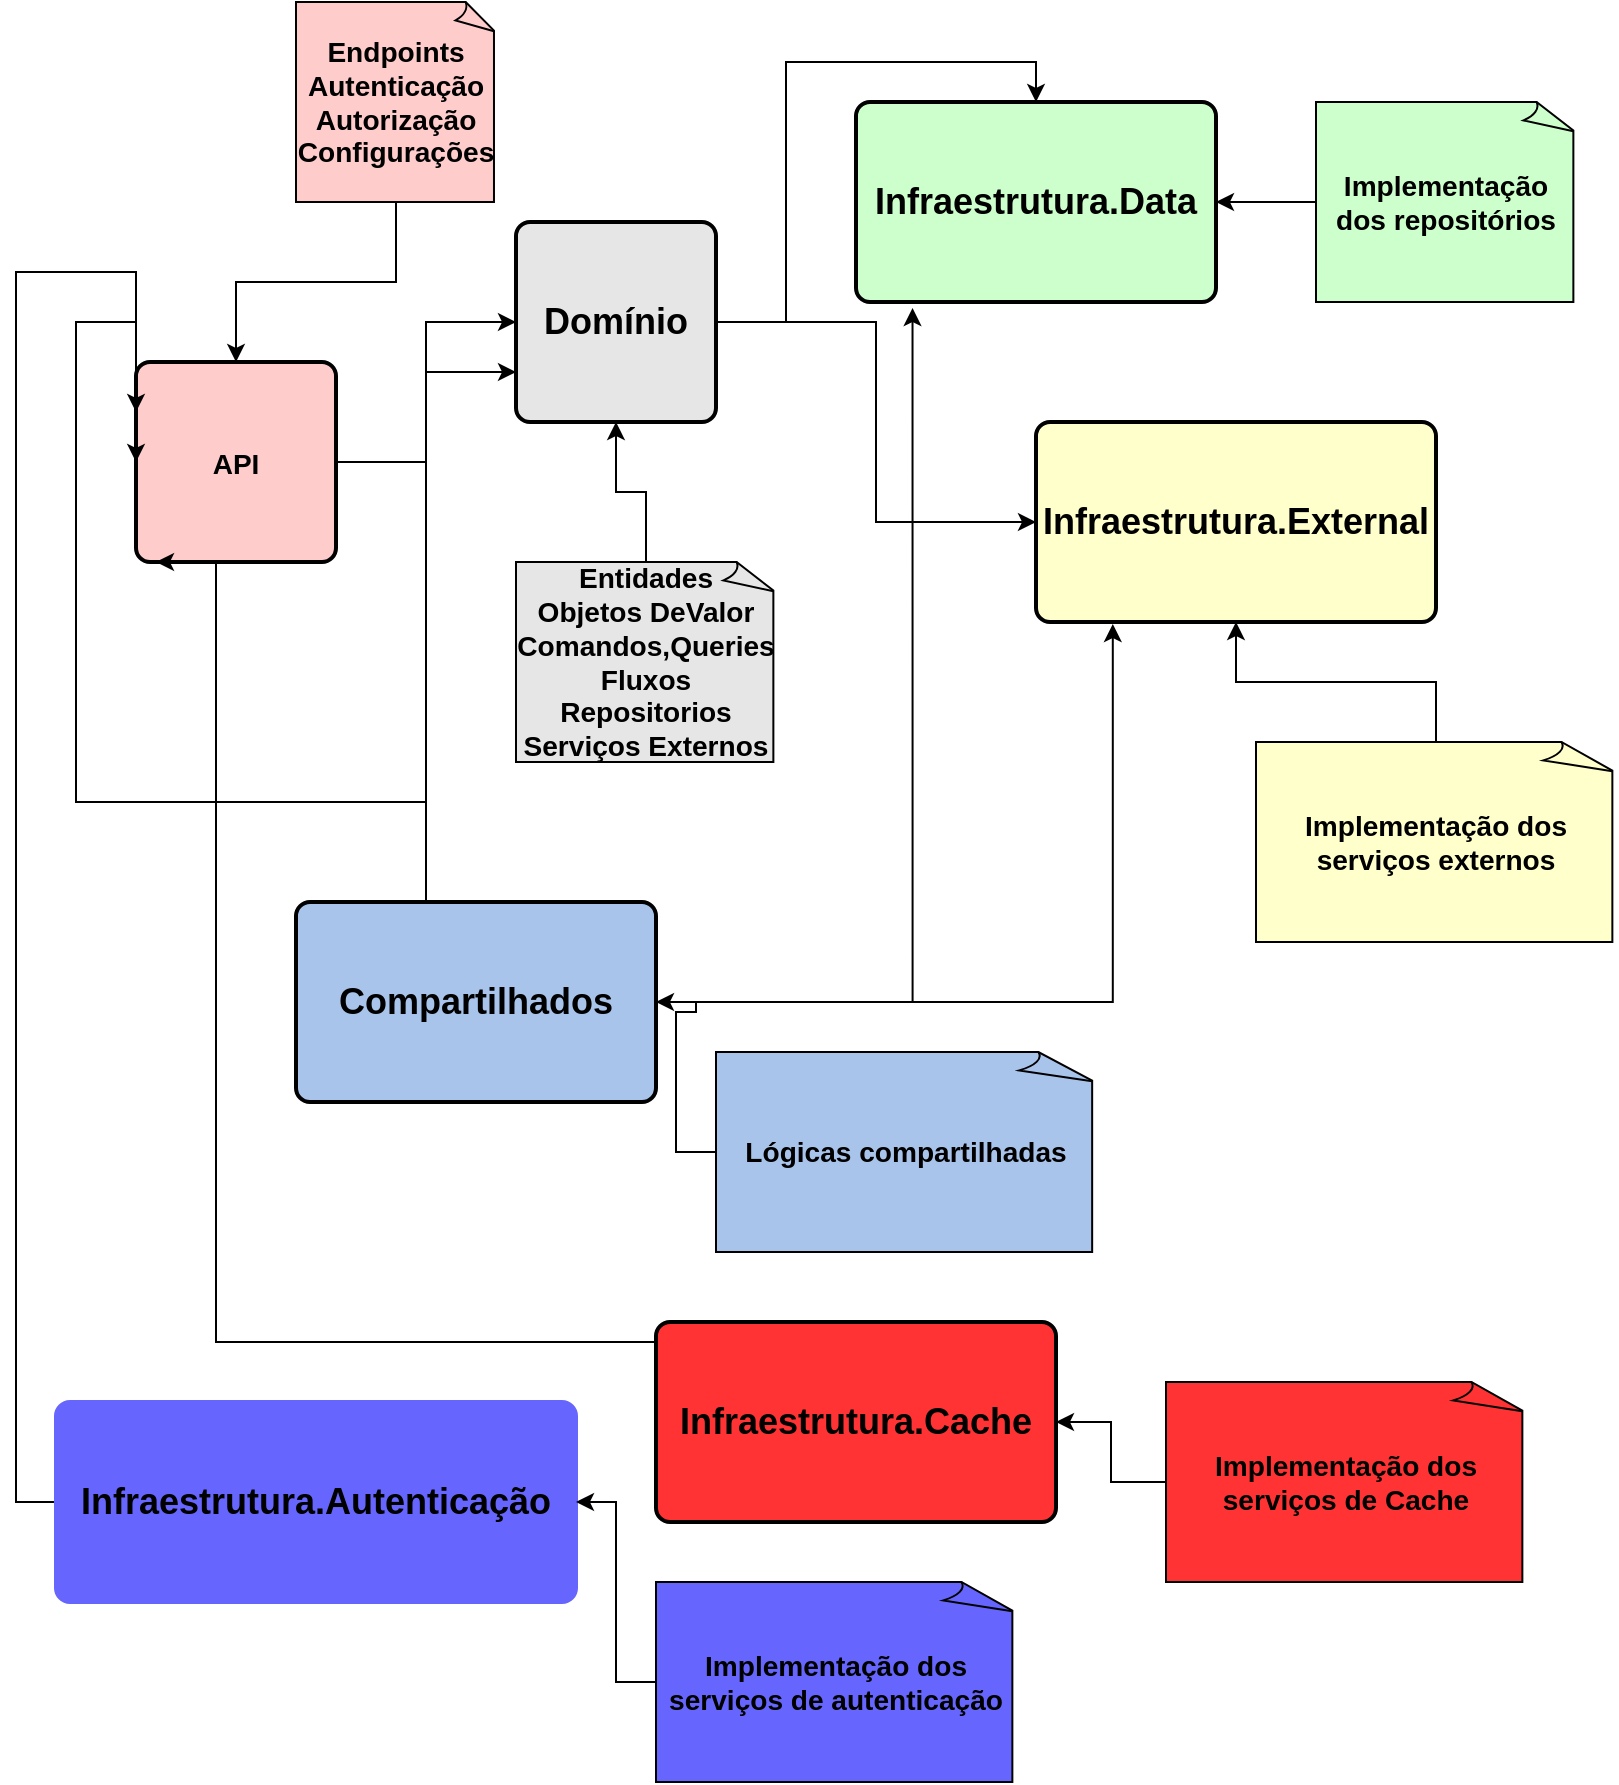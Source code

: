 <mxfile version="14.8.6" type="device"><diagram id="lbHhiWzempYkSh6vn7v3" name="Page-1"><mxGraphModel dx="1234" dy="683" grid="1" gridSize="10" guides="1" tooltips="1" connect="1" arrows="1" fold="1" page="1" pageScale="1" pageWidth="827" pageHeight="1169" math="0" shadow="0"><root><mxCell id="0"/><mxCell id="1" parent="0"/><mxCell id="Rk_-wtDbq3BJ0S909YkP-7" value="" style="edgeStyle=orthogonalEdgeStyle;rounded=0;orthogonalLoop=1;jettySize=auto;html=1;" parent="1" source="Rk_-wtDbq3BJ0S909YkP-5" target="Rk_-wtDbq3BJ0S909YkP-6" edge="1"><mxGeometry relative="1" as="geometry"/></mxCell><mxCell id="Rk_-wtDbq3BJ0S909YkP-5" value="&lt;h2&gt;&lt;font style=&quot;font-size: 14px&quot;&gt;API&lt;/font&gt;&lt;/h2&gt;" style="rounded=1;whiteSpace=wrap;html=1;absoluteArcSize=1;arcSize=14;strokeWidth=2;fillColor=#FFCCCC;" parent="1" vertex="1"><mxGeometry x="80" y="190" width="100" height="100" as="geometry"/></mxCell><mxCell id="Rk_-wtDbq3BJ0S909YkP-16" style="edgeStyle=orthogonalEdgeStyle;rounded=0;orthogonalLoop=1;jettySize=auto;html=1;entryX=0;entryY=0.5;entryDx=0;entryDy=0;" parent="1" source="Rk_-wtDbq3BJ0S909YkP-6" target="Rk_-wtDbq3BJ0S909YkP-13" edge="1"><mxGeometry relative="1" as="geometry"/></mxCell><mxCell id="Rk_-wtDbq3BJ0S909YkP-17" style="edgeStyle=orthogonalEdgeStyle;rounded=0;orthogonalLoop=1;jettySize=auto;html=1;entryX=0.5;entryY=0;entryDx=0;entryDy=0;" parent="1" source="Rk_-wtDbq3BJ0S909YkP-6" target="Rk_-wtDbq3BJ0S909YkP-12" edge="1"><mxGeometry relative="1" as="geometry"/></mxCell><mxCell id="Rk_-wtDbq3BJ0S909YkP-6" value="&lt;h2&gt;Domínio&lt;/h2&gt;" style="rounded=1;whiteSpace=wrap;html=1;absoluteArcSize=1;arcSize=14;strokeWidth=2;fillColor=#E6E6E6;" parent="1" vertex="1"><mxGeometry x="270" y="120" width="100" height="100" as="geometry"/></mxCell><mxCell id="Rk_-wtDbq3BJ0S909YkP-9" value="" style="edgeStyle=orthogonalEdgeStyle;rounded=0;orthogonalLoop=1;jettySize=auto;html=1;" parent="1" source="Rk_-wtDbq3BJ0S909YkP-8" target="Rk_-wtDbq3BJ0S909YkP-5" edge="1"><mxGeometry relative="1" as="geometry"/></mxCell><mxCell id="Rk_-wtDbq3BJ0S909YkP-8" value="&lt;h3&gt;Endpoints&lt;br&gt;Autenticação&lt;br&gt;Autorização&lt;br&gt;Configurações&lt;/h3&gt;" style="whiteSpace=wrap;html=1;shape=mxgraph.basic.document;fillColor=#FFCCCC;" parent="1" vertex="1"><mxGeometry x="160" y="10" width="100" height="100" as="geometry"/></mxCell><mxCell id="Rk_-wtDbq3BJ0S909YkP-11" value="" style="edgeStyle=orthogonalEdgeStyle;rounded=0;orthogonalLoop=1;jettySize=auto;html=1;" parent="1" source="Rk_-wtDbq3BJ0S909YkP-10" target="Rk_-wtDbq3BJ0S909YkP-6" edge="1"><mxGeometry relative="1" as="geometry"/></mxCell><mxCell id="Rk_-wtDbq3BJ0S909YkP-10" value="&lt;h3&gt;Entidades&lt;br&gt;Objetos DeValor&lt;br&gt;Comandos,Queries&lt;br&gt;Fluxos&lt;br&gt;Repositorios&lt;br&gt;Serviços Externos&lt;/h3&gt;" style="whiteSpace=wrap;html=1;shape=mxgraph.basic.document;fillColor=#E6E6E6;" parent="1" vertex="1"><mxGeometry x="270" y="290" width="130" height="100" as="geometry"/></mxCell><mxCell id="Rk_-wtDbq3BJ0S909YkP-12" value="&lt;h2&gt;Infraestrutura.Data&lt;/h2&gt;" style="rounded=1;whiteSpace=wrap;html=1;absoluteArcSize=1;arcSize=14;strokeWidth=2;fillColor=#CCFFCC;" parent="1" vertex="1"><mxGeometry x="440" y="60" width="180" height="100" as="geometry"/></mxCell><mxCell id="Rk_-wtDbq3BJ0S909YkP-13" value="&lt;h2&gt;Infraestrutura.External&lt;/h2&gt;" style="rounded=1;whiteSpace=wrap;html=1;absoluteArcSize=1;arcSize=14;strokeWidth=2;fillColor=#FFFFCC;" parent="1" vertex="1"><mxGeometry x="530" y="220" width="200" height="100" as="geometry"/></mxCell><mxCell id="Rk_-wtDbq3BJ0S909YkP-19" value="" style="edgeStyle=orthogonalEdgeStyle;rounded=0;orthogonalLoop=1;jettySize=auto;html=1;" parent="1" source="Rk_-wtDbq3BJ0S909YkP-18" target="Rk_-wtDbq3BJ0S909YkP-13" edge="1"><mxGeometry relative="1" as="geometry"/></mxCell><mxCell id="Rk_-wtDbq3BJ0S909YkP-18" value="&lt;h3&gt;Implementação dos serviços externos&lt;/h3&gt;" style="whiteSpace=wrap;html=1;shape=mxgraph.basic.document;fillColor=#FFFFCC;" parent="1" vertex="1"><mxGeometry x="640" y="380" width="180" height="100" as="geometry"/></mxCell><mxCell id="Rk_-wtDbq3BJ0S909YkP-21" value="" style="edgeStyle=orthogonalEdgeStyle;rounded=0;orthogonalLoop=1;jettySize=auto;html=1;" parent="1" source="Rk_-wtDbq3BJ0S909YkP-20" target="Rk_-wtDbq3BJ0S909YkP-12" edge="1"><mxGeometry relative="1" as="geometry"/></mxCell><mxCell id="Rk_-wtDbq3BJ0S909YkP-20" value="&lt;h3&gt;Implementação dos repositórios&lt;/h3&gt;" style="whiteSpace=wrap;html=1;shape=mxgraph.basic.document;fillColor=#CCFFCC;" parent="1" vertex="1"><mxGeometry x="670" y="60" width="130" height="100" as="geometry"/></mxCell><mxCell id="Rk_-wtDbq3BJ0S909YkP-25" style="edgeStyle=orthogonalEdgeStyle;rounded=0;orthogonalLoop=1;jettySize=auto;html=1;entryX=0.192;entryY=1.01;entryDx=0;entryDy=0;entryPerimeter=0;" parent="1" source="Rk_-wtDbq3BJ0S909YkP-22" target="Rk_-wtDbq3BJ0S909YkP-13" edge="1"><mxGeometry relative="1" as="geometry"/></mxCell><mxCell id="Rk_-wtDbq3BJ0S909YkP-26" style="edgeStyle=orthogonalEdgeStyle;rounded=0;orthogonalLoop=1;jettySize=auto;html=1;entryX=0;entryY=0.75;entryDx=0;entryDy=0;" parent="1" source="Rk_-wtDbq3BJ0S909YkP-22" target="Rk_-wtDbq3BJ0S909YkP-6" edge="1"><mxGeometry relative="1" as="geometry"><Array as="points"><mxPoint x="225" y="195"/></Array></mxGeometry></mxCell><mxCell id="Rk_-wtDbq3BJ0S909YkP-28" style="edgeStyle=orthogonalEdgeStyle;rounded=0;orthogonalLoop=1;jettySize=auto;html=1;entryX=0;entryY=0.5;entryDx=0;entryDy=0;" parent="1" source="Rk_-wtDbq3BJ0S909YkP-22" target="Rk_-wtDbq3BJ0S909YkP-5" edge="1"><mxGeometry relative="1" as="geometry"><mxPoint x="10" y="340" as="targetPoint"/><Array as="points"><mxPoint x="225" y="410"/><mxPoint x="50" y="410"/><mxPoint x="50" y="170"/></Array></mxGeometry></mxCell><mxCell id="Rk_-wtDbq3BJ0S909YkP-31" style="edgeStyle=orthogonalEdgeStyle;rounded=0;orthogonalLoop=1;jettySize=auto;html=1;entryX=0.157;entryY=1.03;entryDx=0;entryDy=0;entryPerimeter=0;" parent="1" source="Rk_-wtDbq3BJ0S909YkP-22" target="Rk_-wtDbq3BJ0S909YkP-12" edge="1"><mxGeometry relative="1" as="geometry"/></mxCell><mxCell id="Rk_-wtDbq3BJ0S909YkP-22" value="&lt;h2&gt;Compartilhados&lt;/h2&gt;" style="rounded=1;whiteSpace=wrap;html=1;absoluteArcSize=1;arcSize=14;strokeWidth=2;fillColor=#A9C4EB;" parent="1" vertex="1"><mxGeometry x="160" y="460" width="180" height="100" as="geometry"/></mxCell><mxCell id="Rk_-wtDbq3BJ0S909YkP-24" value="" style="edgeStyle=orthogonalEdgeStyle;rounded=0;orthogonalLoop=1;jettySize=auto;html=1;" parent="1" source="Rk_-wtDbq3BJ0S909YkP-23" target="Rk_-wtDbq3BJ0S909YkP-22" edge="1"><mxGeometry relative="1" as="geometry"/></mxCell><mxCell id="Rk_-wtDbq3BJ0S909YkP-23" value="&lt;h3&gt;Lógicas compartilhadas&lt;/h3&gt;" style="whiteSpace=wrap;html=1;shape=mxgraph.basic.document;fillColor=#A9C4EB;" parent="1" vertex="1"><mxGeometry x="370" y="535" width="190" height="100" as="geometry"/></mxCell><mxCell id="9qN2LBafi9uorbiSaNHP-8" style="edgeStyle=orthogonalEdgeStyle;rounded=0;orthogonalLoop=1;jettySize=auto;html=1;entryX=0.1;entryY=1;entryDx=0;entryDy=0;entryPerimeter=0;" edge="1" parent="1" source="9qN2LBafi9uorbiSaNHP-1" target="Rk_-wtDbq3BJ0S909YkP-5"><mxGeometry relative="1" as="geometry"><Array as="points"><mxPoint x="120" y="680"/><mxPoint x="120" y="290"/></Array></mxGeometry></mxCell><mxCell id="9qN2LBafi9uorbiSaNHP-1" value="&lt;h2&gt;Infraestrutura.Cache&lt;/h2&gt;" style="rounded=1;whiteSpace=wrap;html=1;absoluteArcSize=1;arcSize=14;strokeWidth=2;fillColor=#FF3333;" vertex="1" parent="1"><mxGeometry x="340" y="670" width="200" height="100" as="geometry"/></mxCell><mxCell id="9qN2LBafi9uorbiSaNHP-3" value="" style="edgeStyle=orthogonalEdgeStyle;rounded=0;orthogonalLoop=1;jettySize=auto;html=1;" edge="1" parent="1" source="9qN2LBafi9uorbiSaNHP-2" target="9qN2LBafi9uorbiSaNHP-1"><mxGeometry relative="1" as="geometry"/></mxCell><mxCell id="9qN2LBafi9uorbiSaNHP-2" value="&lt;h3&gt;Implementação dos serviços de Cache&lt;/h3&gt;" style="whiteSpace=wrap;html=1;shape=mxgraph.basic.document;fillColor=#FF3333;" vertex="1" parent="1"><mxGeometry x="595" y="700" width="180" height="100" as="geometry"/></mxCell><mxCell id="9qN2LBafi9uorbiSaNHP-7" style="edgeStyle=orthogonalEdgeStyle;rounded=0;orthogonalLoop=1;jettySize=auto;html=1;entryX=0;entryY=0.25;entryDx=0;entryDy=0;" edge="1" parent="1" source="9qN2LBafi9uorbiSaNHP-4" target="Rk_-wtDbq3BJ0S909YkP-5"><mxGeometry relative="1" as="geometry"><Array as="points"><mxPoint x="20" y="760"/><mxPoint x="20" y="145"/></Array></mxGeometry></mxCell><mxCell id="9qN2LBafi9uorbiSaNHP-4" value="&lt;h2&gt;Infraestrutura.Autenticação&lt;/h2&gt;" style="rounded=1;whiteSpace=wrap;html=1;absoluteArcSize=1;arcSize=14;strokeWidth=2;fillColor=#6666FF;strokeColor=#6666FF;" vertex="1" parent="1"><mxGeometry x="40" y="710" width="260" height="100" as="geometry"/></mxCell><mxCell id="9qN2LBafi9uorbiSaNHP-6" value="" style="edgeStyle=orthogonalEdgeStyle;rounded=0;orthogonalLoop=1;jettySize=auto;html=1;" edge="1" parent="1" source="9qN2LBafi9uorbiSaNHP-5" target="9qN2LBafi9uorbiSaNHP-4"><mxGeometry relative="1" as="geometry"/></mxCell><mxCell id="9qN2LBafi9uorbiSaNHP-5" value="&lt;h3&gt;Implementação dos serviços de autenticação&lt;/h3&gt;" style="whiteSpace=wrap;html=1;shape=mxgraph.basic.document;fillColor=#6666FF;" vertex="1" parent="1"><mxGeometry x="340" y="800" width="180" height="100" as="geometry"/></mxCell></root></mxGraphModel></diagram></mxfile>